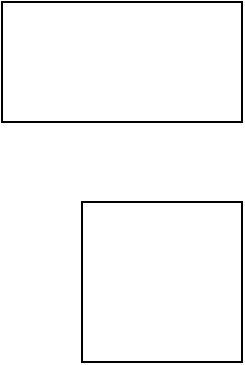 <mxfile version="12.7.2" type="github">
  <diagram id="i2KctLh0YfMpIaTcMp1d" name="Page-1">
    <mxGraphModel dx="2066" dy="453" grid="1" gridSize="10" guides="1" tooltips="1" connect="1" arrows="1" fold="1" page="1" pageScale="1" pageWidth="850" pageHeight="1100" math="0" shadow="0">
      <root>
        <mxCell id="0" />
        <mxCell id="1" parent="0" />
        <mxCell id="Qg_bpGcLhP8fGV2ljCFs-1" value="" style="rounded=0;whiteSpace=wrap;html=1;" vertex="1" parent="1">
          <mxGeometry x="160" y="110" width="120" height="60" as="geometry" />
        </mxCell>
        <mxCell id="Qg_bpGcLhP8fGV2ljCFs-2" value="" style="whiteSpace=wrap;html=1;aspect=fixed;" vertex="1" parent="1">
          <mxGeometry x="200" y="210" width="80" height="80" as="geometry" />
        </mxCell>
      </root>
    </mxGraphModel>
  </diagram>
</mxfile>
